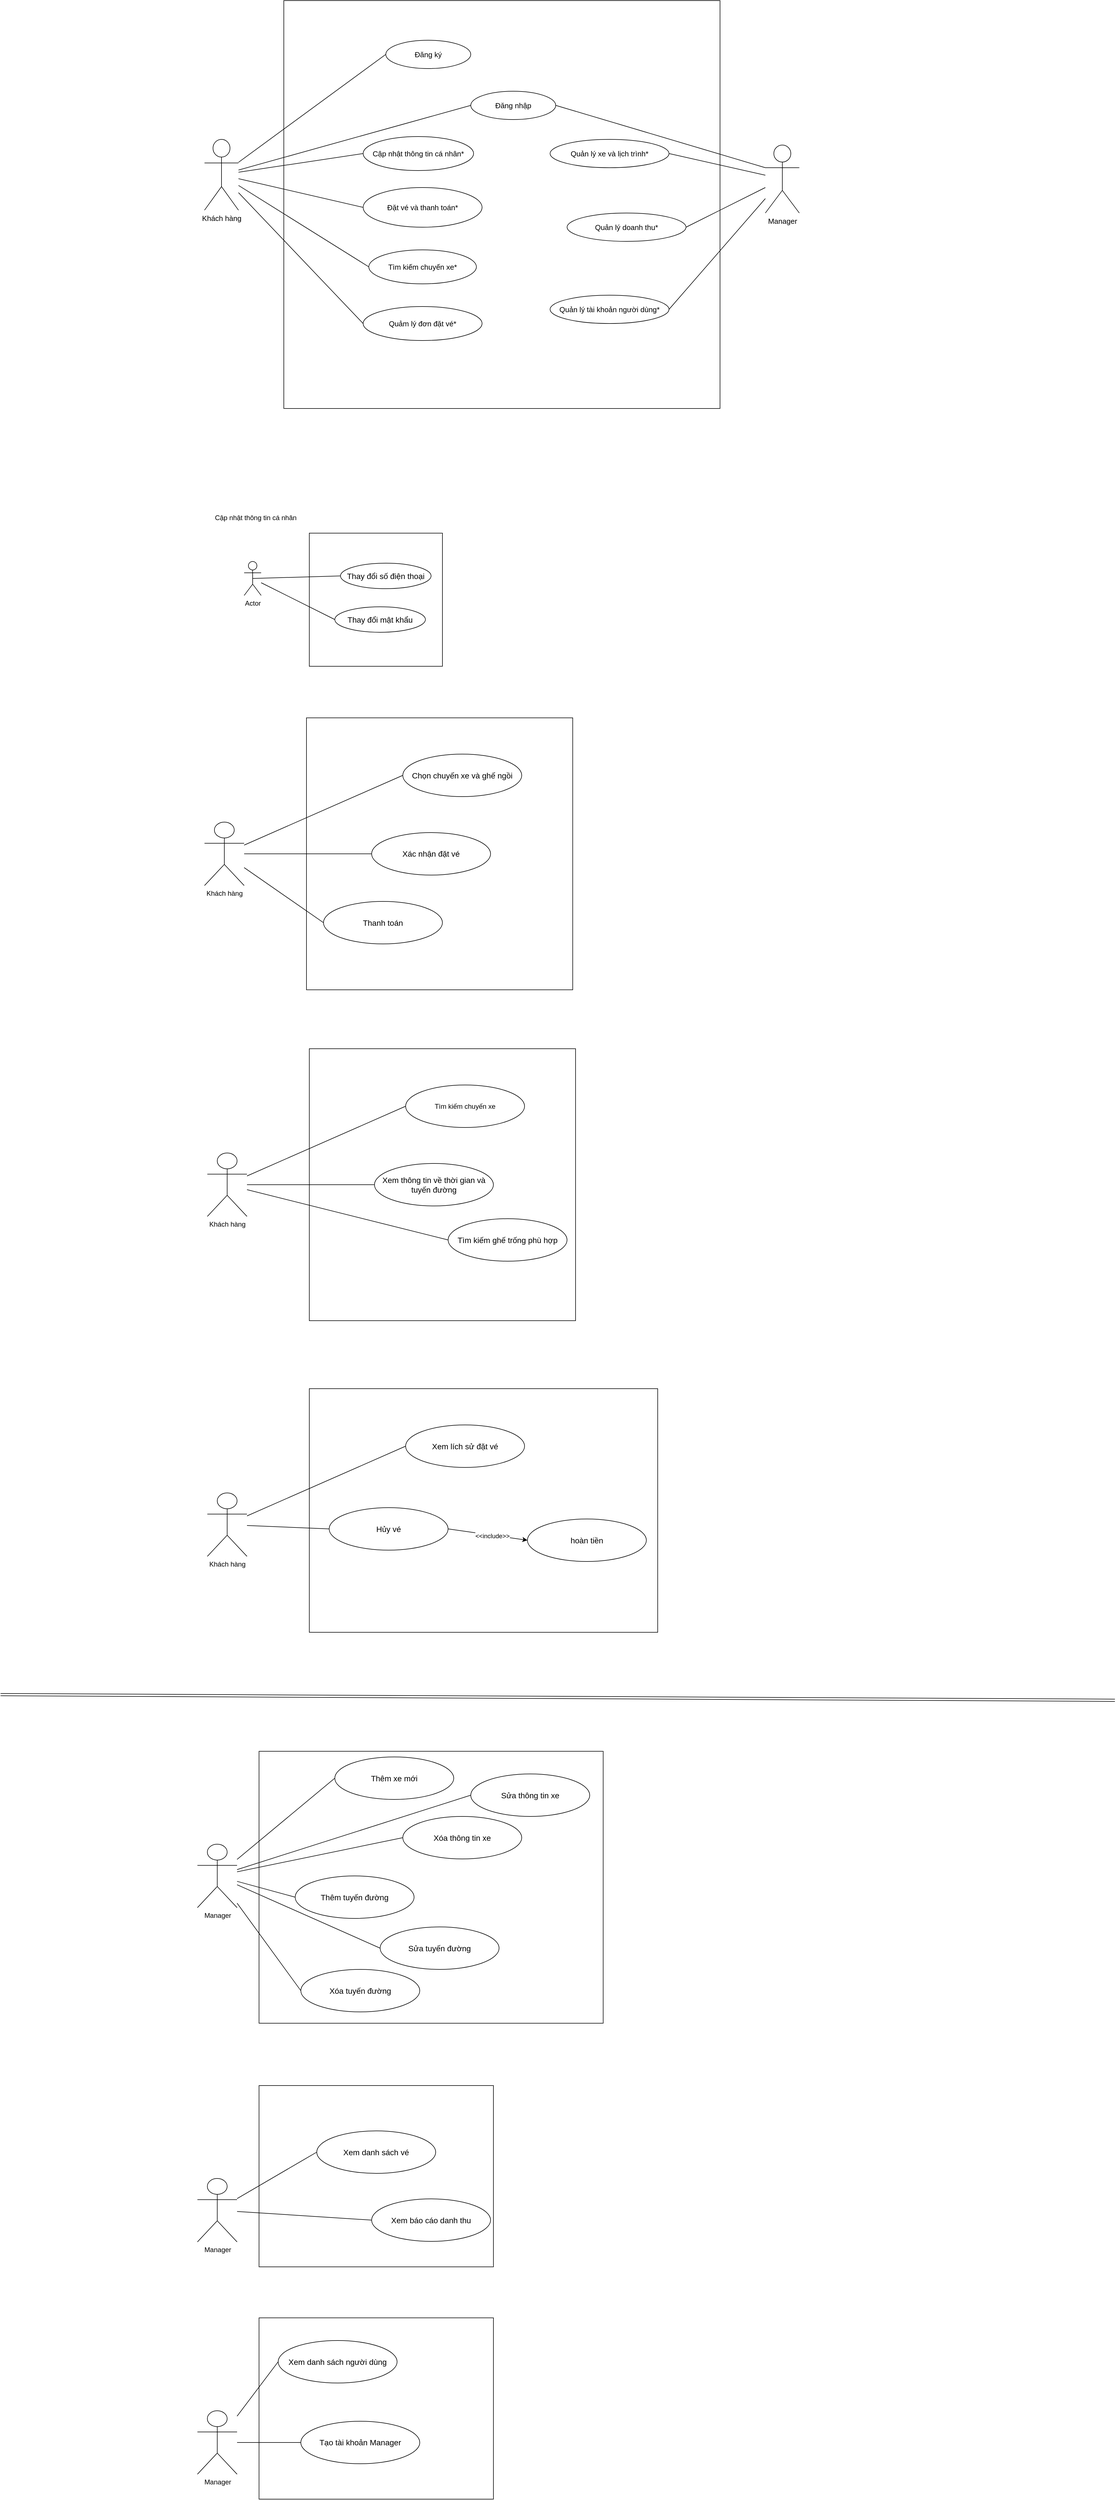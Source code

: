 <mxfile version="26.1.0">
  <diagram name="Trang-1" id="eQw4BYw5UpwCpBsreAdn">
    <mxGraphModel dx="1313" dy="663" grid="1" gridSize="10" guides="1" tooltips="1" connect="1" arrows="1" fold="1" page="1" pageScale="1" pageWidth="2339" pageHeight="3300" math="0" shadow="0">
      <root>
        <mxCell id="0" />
        <mxCell id="1" parent="0" />
        <mxCell id="Gce-sUd2AtawAeX2hsjM-67" value="" style="whiteSpace=wrap;html=1;aspect=fixed;" vertex="1" parent="1">
          <mxGeometry x="955" y="1620" width="235" height="235" as="geometry" />
        </mxCell>
        <mxCell id="Gce-sUd2AtawAeX2hsjM-66" value="" style="rounded=0;whiteSpace=wrap;html=1;" vertex="1" parent="1">
          <mxGeometry x="950" y="1946" width="470" height="480" as="geometry" />
        </mxCell>
        <mxCell id="uEizGW2Jhpf34SG__IlC-113" value="" style="rounded=0;whiteSpace=wrap;html=1;fontSize=13;" parent="1" vertex="1">
          <mxGeometry x="910" y="680" width="770" height="720" as="geometry" />
        </mxCell>
        <mxCell id="uEizGW2Jhpf34SG__IlC-19" value="&lt;div&gt;&lt;font&gt;Manager&lt;/font&gt;&lt;/div&gt;" style="shape=umlActor;verticalLabelPosition=bottom;verticalAlign=top;html=1;outlineConnect=0;fontSize=13;" parent="1" vertex="1">
          <mxGeometry x="1760" y="935" width="60" height="120" as="geometry" />
        </mxCell>
        <mxCell id="uEizGW2Jhpf34SG__IlC-20" value="&lt;font&gt;Quản lý xe và lịch trình*&lt;/font&gt;" style="ellipse;whiteSpace=wrap;html=1;fontSize=13;" parent="1" vertex="1">
          <mxGeometry x="1380" y="925" width="210" height="50" as="geometry" />
        </mxCell>
        <mxCell id="uEizGW2Jhpf34SG__IlC-22" value="&lt;font&gt;Quản lý doanh thu*&lt;/font&gt;" style="ellipse;whiteSpace=wrap;html=1;fontSize=13;" parent="1" vertex="1">
          <mxGeometry x="1410" y="1055" width="210" height="50" as="geometry" />
        </mxCell>
        <mxCell id="uEizGW2Jhpf34SG__IlC-23" value="&lt;font&gt;Quản lý tài khoản người dùng*&lt;/font&gt;" style="ellipse;whiteSpace=wrap;html=1;fontSize=13;" parent="1" vertex="1">
          <mxGeometry x="1380" y="1200" width="210" height="50" as="geometry" />
        </mxCell>
        <mxCell id="uEizGW2Jhpf34SG__IlC-27" value="&lt;font&gt;Quảm lý đơn đặt vé*&lt;/font&gt;" style="ellipse;whiteSpace=wrap;html=1;fontSize=13;" parent="1" vertex="1">
          <mxGeometry x="1050" y="1220" width="210" height="60" as="geometry" />
        </mxCell>
        <mxCell id="uEizGW2Jhpf34SG__IlC-60" value="&lt;span&gt;Đăng ký&lt;/span&gt;" style="ellipse;whiteSpace=wrap;html=1;fontSize=13;" parent="1" vertex="1">
          <mxGeometry x="1090" y="750" width="150" height="50" as="geometry" />
        </mxCell>
        <mxCell id="uEizGW2Jhpf34SG__IlC-62" value="&lt;span&gt;Cập nhật thông tin cá nhân*&lt;/span&gt;" style="ellipse;whiteSpace=wrap;html=1;fontSize=13;" parent="1" vertex="1">
          <mxGeometry x="1050" y="920" width="195" height="60" as="geometry" />
        </mxCell>
        <mxCell id="uEizGW2Jhpf34SG__IlC-63" value="&lt;span&gt;Tìm kiếm chuyến xe*&lt;/span&gt;" style="ellipse;whiteSpace=wrap;html=1;fontSize=13;" parent="1" vertex="1">
          <mxGeometry x="1060" y="1120" width="190" height="60" as="geometry" />
        </mxCell>
        <mxCell id="uEizGW2Jhpf34SG__IlC-65" value="&lt;font&gt;Đặt vé và thanh toán*&lt;/font&gt;" style="ellipse;whiteSpace=wrap;html=1;fontSize=13;" parent="1" vertex="1">
          <mxGeometry x="1050" y="1010" width="210" height="70" as="geometry" />
        </mxCell>
        <mxCell id="uEizGW2Jhpf34SG__IlC-79" value="" style="endArrow=none;html=1;rounded=0;entryX=0;entryY=0.5;entryDx=0;entryDy=0;fontSize=13;" parent="1" source="uEizGW2Jhpf34SG__IlC-31" target="uEizGW2Jhpf34SG__IlC-60" edge="1">
          <mxGeometry width="50" height="50" relative="1" as="geometry">
            <mxPoint x="630" y="750" as="sourcePoint" />
            <mxPoint x="680" y="700" as="targetPoint" />
          </mxGeometry>
        </mxCell>
        <mxCell id="uEizGW2Jhpf34SG__IlC-81" value="" style="endArrow=none;html=1;rounded=0;exitX=1;exitY=0.5;exitDx=0;exitDy=0;fontSize=13;" parent="1" source="uEizGW2Jhpf34SG__IlC-20" target="uEizGW2Jhpf34SG__IlC-19" edge="1">
          <mxGeometry width="50" height="50" relative="1" as="geometry">
            <mxPoint x="1830" y="1040" as="sourcePoint" />
            <mxPoint x="1880" y="990" as="targetPoint" />
          </mxGeometry>
        </mxCell>
        <mxCell id="uEizGW2Jhpf34SG__IlC-82" value="" style="endArrow=none;html=1;rounded=0;exitX=1;exitY=0.5;exitDx=0;exitDy=0;fontSize=13;" parent="1" source="uEizGW2Jhpf34SG__IlC-22" target="uEizGW2Jhpf34SG__IlC-19" edge="1">
          <mxGeometry width="50" height="50" relative="1" as="geometry">
            <mxPoint x="1940" y="1100" as="sourcePoint" />
            <mxPoint x="1990" y="1050" as="targetPoint" />
          </mxGeometry>
        </mxCell>
        <mxCell id="uEizGW2Jhpf34SG__IlC-83" value="" style="endArrow=none;html=1;rounded=0;exitX=1;exitY=0.5;exitDx=0;exitDy=0;fontSize=13;" parent="1" source="uEizGW2Jhpf34SG__IlC-23" target="uEizGW2Jhpf34SG__IlC-19" edge="1">
          <mxGeometry width="50" height="50" relative="1" as="geometry">
            <mxPoint x="1960" y="1270" as="sourcePoint" />
            <mxPoint x="2010" y="1220" as="targetPoint" />
          </mxGeometry>
        </mxCell>
        <mxCell id="uEizGW2Jhpf34SG__IlC-92" style="edgeStyle=orthogonalEdgeStyle;rounded=0;orthogonalLoop=1;jettySize=auto;html=1;exitX=0.5;exitY=1;exitDx=0;exitDy=0;fontSize=13;" parent="1" source="uEizGW2Jhpf34SG__IlC-27" target="uEizGW2Jhpf34SG__IlC-27" edge="1">
          <mxGeometry relative="1" as="geometry" />
        </mxCell>
        <mxCell id="uEizGW2Jhpf34SG__IlC-93" value="" style="endArrow=none;html=1;rounded=0;entryX=0;entryY=0.5;entryDx=0;entryDy=0;fontSize=13;" parent="1" source="uEizGW2Jhpf34SG__IlC-31" target="uEizGW2Jhpf34SG__IlC-65" edge="1">
          <mxGeometry width="50" height="50" relative="1" as="geometry">
            <mxPoint x="1290" y="1050" as="sourcePoint" />
            <mxPoint x="1340" y="1000" as="targetPoint" />
          </mxGeometry>
        </mxCell>
        <mxCell id="uEizGW2Jhpf34SG__IlC-98" value="" style="endArrow=none;html=1;rounded=0;entryX=0;entryY=0.5;entryDx=0;entryDy=0;fontSize=13;" parent="1" source="uEizGW2Jhpf34SG__IlC-31" target="uEizGW2Jhpf34SG__IlC-63" edge="1">
          <mxGeometry width="50" height="50" relative="1" as="geometry">
            <mxPoint x="580" y="1130" as="sourcePoint" />
            <mxPoint x="630" y="1080" as="targetPoint" />
          </mxGeometry>
        </mxCell>
        <mxCell id="uEizGW2Jhpf34SG__IlC-101" value="" style="endArrow=none;html=1;rounded=0;entryX=0;entryY=0.5;entryDx=0;entryDy=0;fontSize=13;" parent="1" source="uEizGW2Jhpf34SG__IlC-31" target="uEizGW2Jhpf34SG__IlC-62" edge="1">
          <mxGeometry width="50" height="50" relative="1" as="geometry">
            <mxPoint x="1680" y="1350" as="sourcePoint" />
            <mxPoint x="1740" y="1340" as="targetPoint" />
          </mxGeometry>
        </mxCell>
        <mxCell id="uEizGW2Jhpf34SG__IlC-117" style="edgeStyle=orthogonalEdgeStyle;rounded=0;orthogonalLoop=1;jettySize=auto;html=1;exitX=0.5;exitY=1;exitDx=0;exitDy=0;" parent="1" edge="1">
          <mxGeometry relative="1" as="geometry">
            <mxPoint x="1540" y="1430" as="sourcePoint" />
            <mxPoint x="1540" y="1430" as="targetPoint" />
          </mxGeometry>
        </mxCell>
        <mxCell id="uEizGW2Jhpf34SG__IlC-122" style="edgeStyle=orthogonalEdgeStyle;rounded=0;orthogonalLoop=1;jettySize=auto;html=1;exitX=0.5;exitY=1;exitDx=0;exitDy=0;fontSize=13;" parent="1" source="uEizGW2Jhpf34SG__IlC-65" target="uEizGW2Jhpf34SG__IlC-65" edge="1">
          <mxGeometry relative="1" as="geometry" />
        </mxCell>
        <mxCell id="uEizGW2Jhpf34SG__IlC-123" style="edgeStyle=orthogonalEdgeStyle;rounded=0;orthogonalLoop=1;jettySize=auto;html=1;exitX=0.5;exitY=1;exitDx=0;exitDy=0;fontSize=13;" parent="1" edge="1">
          <mxGeometry relative="1" as="geometry">
            <mxPoint x="1180" y="1290" as="sourcePoint" />
            <mxPoint x="1180" y="1290" as="targetPoint" />
          </mxGeometry>
        </mxCell>
        <mxCell id="uEizGW2Jhpf34SG__IlC-128" style="edgeStyle=orthogonalEdgeStyle;rounded=0;orthogonalLoop=1;jettySize=auto;html=1;exitX=0.5;exitY=1;exitDx=0;exitDy=0;fontSize=13;" parent="1" source="uEizGW2Jhpf34SG__IlC-60" target="uEizGW2Jhpf34SG__IlC-60" edge="1">
          <mxGeometry relative="1" as="geometry" />
        </mxCell>
        <mxCell id="uEizGW2Jhpf34SG__IlC-31" value="&lt;font&gt;Khách hàng&lt;/font&gt;" style="shape=umlActor;verticalLabelPosition=bottom;verticalAlign=top;html=1;outlineConnect=0;fontSize=13;" parent="1" vertex="1">
          <mxGeometry x="770" y="925" width="60" height="125" as="geometry" />
        </mxCell>
        <mxCell id="Gce-sUd2AtawAeX2hsjM-2" value="&lt;span&gt;Đăng nhập&lt;/span&gt;" style="ellipse;whiteSpace=wrap;html=1;fontSize=13;" vertex="1" parent="1">
          <mxGeometry x="1240" y="840" width="150" height="50" as="geometry" />
        </mxCell>
        <mxCell id="Gce-sUd2AtawAeX2hsjM-7" value="Actor" style="shape=umlActor;verticalLabelPosition=bottom;verticalAlign=top;html=1;outlineConnect=0;" vertex="1" parent="1">
          <mxGeometry x="840" y="1670" width="30" height="60" as="geometry" />
        </mxCell>
        <mxCell id="Gce-sUd2AtawAeX2hsjM-8" value="&lt;span style=&quot;font-size: 14px;&quot;&gt;Thay đổi mật khẩu&lt;/span&gt;" style="ellipse;whiteSpace=wrap;html=1;" vertex="1" parent="1">
          <mxGeometry x="1000" y="1750" width="160" height="45" as="geometry" />
        </mxCell>
        <mxCell id="Gce-sUd2AtawAeX2hsjM-11" value="Cập nhật thông tin cá nhân" style="text;html=1;align=center;verticalAlign=middle;resizable=0;points=[];autosize=1;strokeColor=none;fillColor=none;" vertex="1" parent="1">
          <mxGeometry x="775" y="1578" width="170" height="30" as="geometry" />
        </mxCell>
        <mxCell id="Gce-sUd2AtawAeX2hsjM-12" value="&lt;span style=&quot;font-size: 14px;&quot;&gt;Thay đổi số điện thoại&lt;/span&gt;" style="ellipse;whiteSpace=wrap;html=1;" vertex="1" parent="1">
          <mxGeometry x="1010" y="1673" width="160" height="45" as="geometry" />
        </mxCell>
        <mxCell id="Gce-sUd2AtawAeX2hsjM-21" value="Khách hàng" style="shape=umlActor;verticalLabelPosition=bottom;verticalAlign=top;html=1;outlineConnect=0;" vertex="1" parent="1">
          <mxGeometry x="770" y="2130" width="70" height="112" as="geometry" />
        </mxCell>
        <mxCell id="Gce-sUd2AtawAeX2hsjM-48" value="" style="endArrow=none;html=1;rounded=0;entryX=0;entryY=0.5;entryDx=0;entryDy=0;fontSize=13;" edge="1" parent="1" source="uEizGW2Jhpf34SG__IlC-31" target="Gce-sUd2AtawAeX2hsjM-2">
          <mxGeometry width="50" height="50" relative="1" as="geometry">
            <mxPoint x="1260" y="860" as="sourcePoint" />
            <mxPoint x="1310" y="810" as="targetPoint" />
          </mxGeometry>
        </mxCell>
        <mxCell id="Gce-sUd2AtawAeX2hsjM-49" value="" style="endArrow=none;html=1;rounded=0;exitX=1;exitY=0.5;exitDx=0;exitDy=0;entryX=0;entryY=0.333;entryDx=0;entryDy=0;entryPerimeter=0;fontSize=13;" edge="1" parent="1" source="Gce-sUd2AtawAeX2hsjM-2" target="uEizGW2Jhpf34SG__IlC-19">
          <mxGeometry width="50" height="50" relative="1" as="geometry">
            <mxPoint x="1490" y="930" as="sourcePoint" />
            <mxPoint x="1540" y="880" as="targetPoint" />
          </mxGeometry>
        </mxCell>
        <mxCell id="Gce-sUd2AtawAeX2hsjM-54" value="" style="endArrow=none;html=1;rounded=0;entryX=0;entryY=0.5;entryDx=0;entryDy=0;fontSize=13;" edge="1" parent="1" source="uEizGW2Jhpf34SG__IlC-31" target="uEizGW2Jhpf34SG__IlC-27">
          <mxGeometry width="50" height="50" relative="1" as="geometry">
            <mxPoint x="1340" y="1030" as="sourcePoint" />
            <mxPoint x="1390" y="980" as="targetPoint" />
          </mxGeometry>
        </mxCell>
        <mxCell id="Gce-sUd2AtawAeX2hsjM-57" value="&lt;span style=&quot;font-size: 14px;&quot;&gt;Chọn chuyến xe và ghế ngồi&lt;/span&gt;" style="ellipse;whiteSpace=wrap;html=1;" vertex="1" parent="1">
          <mxGeometry x="1120" y="2010" width="210" height="75" as="geometry" />
        </mxCell>
        <mxCell id="Gce-sUd2AtawAeX2hsjM-58" value="&lt;span style=&quot;font-size: 14px;&quot;&gt;Thanh toán&lt;/span&gt;" style="ellipse;whiteSpace=wrap;html=1;" vertex="1" parent="1">
          <mxGeometry x="980" y="2270" width="210" height="75" as="geometry" />
        </mxCell>
        <mxCell id="Gce-sUd2AtawAeX2hsjM-59" value="&lt;span style=&quot;font-size: 14px;&quot;&gt;Xác nhận đặt vé&lt;/span&gt;" style="ellipse;whiteSpace=wrap;html=1;" vertex="1" parent="1">
          <mxGeometry x="1065" y="2148.5" width="210" height="75" as="geometry" />
        </mxCell>
        <mxCell id="Gce-sUd2AtawAeX2hsjM-60" value="" style="endArrow=none;html=1;rounded=0;entryX=0;entryY=0.5;entryDx=0;entryDy=0;" edge="1" parent="1" source="Gce-sUd2AtawAeX2hsjM-21" target="Gce-sUd2AtawAeX2hsjM-57">
          <mxGeometry width="50" height="50" relative="1" as="geometry">
            <mxPoint x="1340" y="2170" as="sourcePoint" />
            <mxPoint x="1390" y="2120" as="targetPoint" />
          </mxGeometry>
        </mxCell>
        <mxCell id="Gce-sUd2AtawAeX2hsjM-61" value="" style="endArrow=none;html=1;rounded=0;entryX=0;entryY=0.5;entryDx=0;entryDy=0;" edge="1" parent="1" source="Gce-sUd2AtawAeX2hsjM-21" target="Gce-sUd2AtawAeX2hsjM-59">
          <mxGeometry width="50" height="50" relative="1" as="geometry">
            <mxPoint x="970" y="2140.005" as="sourcePoint" />
            <mxPoint x="1520" y="2103.78" as="targetPoint" />
          </mxGeometry>
        </mxCell>
        <mxCell id="Gce-sUd2AtawAeX2hsjM-65" value="" style="endArrow=none;html=1;rounded=0;entryX=0;entryY=0.5;entryDx=0;entryDy=0;" edge="1" parent="1" source="Gce-sUd2AtawAeX2hsjM-21" target="Gce-sUd2AtawAeX2hsjM-58">
          <mxGeometry width="50" height="50" relative="1" as="geometry">
            <mxPoint x="1340" y="2170" as="sourcePoint" />
            <mxPoint x="1390" y="2120" as="targetPoint" />
          </mxGeometry>
        </mxCell>
        <mxCell id="Gce-sUd2AtawAeX2hsjM-68" value="" style="endArrow=none;html=1;rounded=0;exitX=0.5;exitY=0.5;exitDx=0;exitDy=0;exitPerimeter=0;entryX=0;entryY=0.5;entryDx=0;entryDy=0;" edge="1" parent="1" source="Gce-sUd2AtawAeX2hsjM-7" target="Gce-sUd2AtawAeX2hsjM-12">
          <mxGeometry width="50" height="50" relative="1" as="geometry">
            <mxPoint x="1090" y="1710" as="sourcePoint" />
            <mxPoint x="1140" y="1660" as="targetPoint" />
          </mxGeometry>
        </mxCell>
        <mxCell id="Gce-sUd2AtawAeX2hsjM-69" value="" style="endArrow=none;html=1;rounded=0;entryX=0;entryY=0.5;entryDx=0;entryDy=0;" edge="1" parent="1" source="Gce-sUd2AtawAeX2hsjM-7" target="Gce-sUd2AtawAeX2hsjM-8">
          <mxGeometry width="50" height="50" relative="1" as="geometry">
            <mxPoint x="1090" y="1710" as="sourcePoint" />
            <mxPoint x="1140" y="1660" as="targetPoint" />
          </mxGeometry>
        </mxCell>
        <mxCell id="Gce-sUd2AtawAeX2hsjM-70" value="" style="rounded=0;whiteSpace=wrap;html=1;" vertex="1" parent="1">
          <mxGeometry x="955" y="2530" width="470" height="480" as="geometry" />
        </mxCell>
        <mxCell id="Gce-sUd2AtawAeX2hsjM-71" value="Khách hàng" style="shape=umlActor;verticalLabelPosition=bottom;verticalAlign=top;html=1;outlineConnect=0;" vertex="1" parent="1">
          <mxGeometry x="775" y="2714" width="70" height="112" as="geometry" />
        </mxCell>
        <mxCell id="Gce-sUd2AtawAeX2hsjM-72" value="Tìm kiếm chuyến xe" style="ellipse;whiteSpace=wrap;html=1;" vertex="1" parent="1">
          <mxGeometry x="1125" y="2594" width="210" height="75" as="geometry" />
        </mxCell>
        <mxCell id="Gce-sUd2AtawAeX2hsjM-73" value="&lt;span style=&quot;font-size: 14px;&quot;&gt;Tìm kiếm ghế trống phù hợp&lt;/span&gt;" style="ellipse;whiteSpace=wrap;html=1;" vertex="1" parent="1">
          <mxGeometry x="1200" y="2830" width="210" height="75" as="geometry" />
        </mxCell>
        <mxCell id="Gce-sUd2AtawAeX2hsjM-74" value="&lt;span style=&quot;font-size: 14px;&quot;&gt;Xem thông tin về thời gian và tuyến đường&lt;/span&gt;" style="ellipse;whiteSpace=wrap;html=1;" vertex="1" parent="1">
          <mxGeometry x="1070" y="2732.5" width="210" height="75" as="geometry" />
        </mxCell>
        <mxCell id="Gce-sUd2AtawAeX2hsjM-75" value="" style="endArrow=none;html=1;rounded=0;entryX=0;entryY=0.5;entryDx=0;entryDy=0;" edge="1" parent="1" source="Gce-sUd2AtawAeX2hsjM-71" target="Gce-sUd2AtawAeX2hsjM-72">
          <mxGeometry width="50" height="50" relative="1" as="geometry">
            <mxPoint x="1345" y="2754" as="sourcePoint" />
            <mxPoint x="1395" y="2704" as="targetPoint" />
          </mxGeometry>
        </mxCell>
        <mxCell id="Gce-sUd2AtawAeX2hsjM-76" value="" style="endArrow=none;html=1;rounded=0;entryX=0;entryY=0.5;entryDx=0;entryDy=0;" edge="1" parent="1" source="Gce-sUd2AtawAeX2hsjM-71" target="Gce-sUd2AtawAeX2hsjM-74">
          <mxGeometry width="50" height="50" relative="1" as="geometry">
            <mxPoint x="975" y="2724.005" as="sourcePoint" />
            <mxPoint x="1525" y="2687.78" as="targetPoint" />
          </mxGeometry>
        </mxCell>
        <mxCell id="Gce-sUd2AtawAeX2hsjM-77" value="" style="endArrow=none;html=1;rounded=0;entryX=0;entryY=0.5;entryDx=0;entryDy=0;" edge="1" parent="1" source="Gce-sUd2AtawAeX2hsjM-71" target="Gce-sUd2AtawAeX2hsjM-73">
          <mxGeometry width="50" height="50" relative="1" as="geometry">
            <mxPoint x="1345" y="2754" as="sourcePoint" />
            <mxPoint x="1395" y="2704" as="targetPoint" />
          </mxGeometry>
        </mxCell>
        <mxCell id="Gce-sUd2AtawAeX2hsjM-78" value="" style="rounded=0;whiteSpace=wrap;html=1;" vertex="1" parent="1">
          <mxGeometry x="955" y="3130" width="615" height="430" as="geometry" />
        </mxCell>
        <mxCell id="Gce-sUd2AtawAeX2hsjM-79" value="Khách hàng" style="shape=umlActor;verticalLabelPosition=bottom;verticalAlign=top;html=1;outlineConnect=0;" vertex="1" parent="1">
          <mxGeometry x="775" y="3314" width="70" height="112" as="geometry" />
        </mxCell>
        <mxCell id="Gce-sUd2AtawAeX2hsjM-80" value="&lt;span style=&quot;font-size: 14px;&quot;&gt;Xem lích sử đặt vé&lt;/span&gt;" style="ellipse;whiteSpace=wrap;html=1;" vertex="1" parent="1">
          <mxGeometry x="1125" y="3194" width="210" height="75" as="geometry" />
        </mxCell>
        <mxCell id="Gce-sUd2AtawAeX2hsjM-81" value="&lt;span style=&quot;font-size: 14px;&quot;&gt;hoàn tiền&lt;/span&gt;" style="ellipse;whiteSpace=wrap;html=1;" vertex="1" parent="1">
          <mxGeometry x="1340" y="3360" width="210" height="75" as="geometry" />
        </mxCell>
        <mxCell id="Gce-sUd2AtawAeX2hsjM-82" value="&lt;span style=&quot;font-size: 14px;&quot;&gt;Hủy vé&lt;/span&gt;" style="ellipse;whiteSpace=wrap;html=1;" vertex="1" parent="1">
          <mxGeometry x="990" y="3340" width="210" height="75" as="geometry" />
        </mxCell>
        <mxCell id="Gce-sUd2AtawAeX2hsjM-83" value="" style="endArrow=none;html=1;rounded=0;entryX=0;entryY=0.5;entryDx=0;entryDy=0;" edge="1" parent="1" source="Gce-sUd2AtawAeX2hsjM-79" target="Gce-sUd2AtawAeX2hsjM-80">
          <mxGeometry width="50" height="50" relative="1" as="geometry">
            <mxPoint x="1345" y="3354" as="sourcePoint" />
            <mxPoint x="1395" y="3304" as="targetPoint" />
          </mxGeometry>
        </mxCell>
        <mxCell id="Gce-sUd2AtawAeX2hsjM-84" value="" style="endArrow=none;html=1;rounded=0;entryX=0;entryY=0.5;entryDx=0;entryDy=0;" edge="1" parent="1" source="Gce-sUd2AtawAeX2hsjM-79" target="Gce-sUd2AtawAeX2hsjM-82">
          <mxGeometry width="50" height="50" relative="1" as="geometry">
            <mxPoint x="975" y="3324.005" as="sourcePoint" />
            <mxPoint x="1525" y="3287.78" as="targetPoint" />
          </mxGeometry>
        </mxCell>
        <mxCell id="Gce-sUd2AtawAeX2hsjM-89" value="" style="endArrow=classic;html=1;rounded=0;exitX=1;exitY=0.5;exitDx=0;exitDy=0;entryX=0;entryY=0.5;entryDx=0;entryDy=0;" edge="1" parent="1" source="Gce-sUd2AtawAeX2hsjM-82" target="Gce-sUd2AtawAeX2hsjM-81">
          <mxGeometry width="50" height="50" relative="1" as="geometry">
            <mxPoint x="1310" y="3240" as="sourcePoint" />
            <mxPoint x="1360" y="3190" as="targetPoint" />
          </mxGeometry>
        </mxCell>
        <mxCell id="Gce-sUd2AtawAeX2hsjM-90" value="&amp;lt;&amp;lt;include&amp;gt;&amp;gt;" style="edgeLabel;html=1;align=center;verticalAlign=middle;resizable=0;points=[];" vertex="1" connectable="0" parent="Gce-sUd2AtawAeX2hsjM-89">
          <mxGeometry x="0.057" y="-11" relative="1" as="geometry">
            <mxPoint x="6" y="-9" as="offset" />
          </mxGeometry>
        </mxCell>
        <mxCell id="Gce-sUd2AtawAeX2hsjM-91" value="" style="rounded=0;whiteSpace=wrap;html=1;" vertex="1" parent="1">
          <mxGeometry x="866.25" y="3770" width="607.5" height="480" as="geometry" />
        </mxCell>
        <mxCell id="Gce-sUd2AtawAeX2hsjM-92" value="Manager" style="shape=umlActor;verticalLabelPosition=bottom;verticalAlign=top;html=1;outlineConnect=0;" vertex="1" parent="1">
          <mxGeometry x="757.5" y="3934" width="70" height="112" as="geometry" />
        </mxCell>
        <mxCell id="Gce-sUd2AtawAeX2hsjM-93" value="&lt;span style=&quot;font-size: 14px;&quot;&gt;Thêm xe mới&lt;/span&gt;" style="ellipse;whiteSpace=wrap;html=1;" vertex="1" parent="1">
          <mxGeometry x="1000" y="3780" width="210" height="75" as="geometry" />
        </mxCell>
        <mxCell id="Gce-sUd2AtawAeX2hsjM-95" value="&lt;span style=&quot;font-size: 14px;&quot;&gt;Thêm tuyến đường&lt;/span&gt;" style="ellipse;whiteSpace=wrap;html=1;" vertex="1" parent="1">
          <mxGeometry x="930" y="3990" width="210" height="75" as="geometry" />
        </mxCell>
        <mxCell id="Gce-sUd2AtawAeX2hsjM-96" value="" style="endArrow=none;html=1;rounded=0;entryX=0;entryY=0.5;entryDx=0;entryDy=0;" edge="1" parent="1" source="Gce-sUd2AtawAeX2hsjM-92" target="Gce-sUd2AtawAeX2hsjM-93">
          <mxGeometry width="50" height="50" relative="1" as="geometry">
            <mxPoint x="1327.5" y="3974" as="sourcePoint" />
            <mxPoint x="1377.5" y="3924" as="targetPoint" />
          </mxGeometry>
        </mxCell>
        <mxCell id="Gce-sUd2AtawAeX2hsjM-97" value="" style="endArrow=none;html=1;rounded=0;entryX=0;entryY=0.5;entryDx=0;entryDy=0;" edge="1" parent="1" source="Gce-sUd2AtawAeX2hsjM-92" target="Gce-sUd2AtawAeX2hsjM-95">
          <mxGeometry width="50" height="50" relative="1" as="geometry">
            <mxPoint x="957.5" y="3944.005" as="sourcePoint" />
            <mxPoint x="1507.5" y="3907.78" as="targetPoint" />
          </mxGeometry>
        </mxCell>
        <mxCell id="Gce-sUd2AtawAeX2hsjM-100" value="" style="shape=link;html=1;rounded=0;" edge="1" parent="1">
          <mxGeometry width="100" relative="1" as="geometry">
            <mxPoint x="410" y="3670" as="sourcePoint" />
            <mxPoint x="2377.111" y="3680" as="targetPoint" />
          </mxGeometry>
        </mxCell>
        <mxCell id="Gce-sUd2AtawAeX2hsjM-101" value="&lt;span style=&quot;font-size: 14px;&quot;&gt;Sửa thông tin xe&lt;/span&gt;" style="ellipse;whiteSpace=wrap;html=1;" vertex="1" parent="1">
          <mxGeometry x="1240" y="3810" width="210" height="75" as="geometry" />
        </mxCell>
        <mxCell id="Gce-sUd2AtawAeX2hsjM-102" value="&lt;span style=&quot;font-size: 14px;&quot;&gt;Xóa thông tin xe&lt;/span&gt;" style="ellipse;whiteSpace=wrap;html=1;" vertex="1" parent="1">
          <mxGeometry x="1120" y="3885" width="210" height="75" as="geometry" />
        </mxCell>
        <mxCell id="Gce-sUd2AtawAeX2hsjM-103" value="" style="endArrow=none;html=1;rounded=0;entryX=0;entryY=0.5;entryDx=0;entryDy=0;" edge="1" parent="1" source="Gce-sUd2AtawAeX2hsjM-92" target="Gce-sUd2AtawAeX2hsjM-101">
          <mxGeometry width="50" height="50" relative="1" as="geometry">
            <mxPoint x="1190" y="3990" as="sourcePoint" />
            <mxPoint x="1240" y="3940" as="targetPoint" />
          </mxGeometry>
        </mxCell>
        <mxCell id="Gce-sUd2AtawAeX2hsjM-104" value="" style="endArrow=none;html=1;rounded=0;entryX=0;entryY=0.5;entryDx=0;entryDy=0;" edge="1" parent="1" source="Gce-sUd2AtawAeX2hsjM-92" target="Gce-sUd2AtawAeX2hsjM-102">
          <mxGeometry width="50" height="50" relative="1" as="geometry">
            <mxPoint x="1190" y="3990" as="sourcePoint" />
            <mxPoint x="1240" y="3940" as="targetPoint" />
          </mxGeometry>
        </mxCell>
        <mxCell id="Gce-sUd2AtawAeX2hsjM-105" value="&lt;span style=&quot;font-size: 14px;&quot;&gt;Sửa tuyến đường&lt;/span&gt;" style="ellipse;whiteSpace=wrap;html=1;" vertex="1" parent="1">
          <mxGeometry x="1080" y="4080" width="210" height="75" as="geometry" />
        </mxCell>
        <mxCell id="Gce-sUd2AtawAeX2hsjM-106" value="&lt;span style=&quot;font-size: 14px;&quot;&gt;Xóa tuyến đường&lt;/span&gt;" style="ellipse;whiteSpace=wrap;html=1;" vertex="1" parent="1">
          <mxGeometry x="940" y="4155" width="210" height="75" as="geometry" />
        </mxCell>
        <mxCell id="Gce-sUd2AtawAeX2hsjM-107" value="" style="endArrow=none;html=1;rounded=0;entryX=0;entryY=0.5;entryDx=0;entryDy=0;" edge="1" parent="1" source="Gce-sUd2AtawAeX2hsjM-92" target="Gce-sUd2AtawAeX2hsjM-105">
          <mxGeometry width="50" height="50" relative="1" as="geometry">
            <mxPoint x="1340" y="4100" as="sourcePoint" />
            <mxPoint x="1390" y="4050" as="targetPoint" />
          </mxGeometry>
        </mxCell>
        <mxCell id="Gce-sUd2AtawAeX2hsjM-108" value="" style="endArrow=none;html=1;rounded=0;entryX=0;entryY=0.5;entryDx=0;entryDy=0;" edge="1" parent="1" source="Gce-sUd2AtawAeX2hsjM-92" target="Gce-sUd2AtawAeX2hsjM-106">
          <mxGeometry width="50" height="50" relative="1" as="geometry">
            <mxPoint x="1340" y="4100" as="sourcePoint" />
            <mxPoint x="1390" y="4050" as="targetPoint" />
          </mxGeometry>
        </mxCell>
        <mxCell id="Gce-sUd2AtawAeX2hsjM-109" value="" style="rounded=0;whiteSpace=wrap;html=1;" vertex="1" parent="1">
          <mxGeometry x="866.25" y="4360" width="413.75" height="320" as="geometry" />
        </mxCell>
        <mxCell id="Gce-sUd2AtawAeX2hsjM-110" value="Manager" style="shape=umlActor;verticalLabelPosition=bottom;verticalAlign=top;html=1;outlineConnect=0;" vertex="1" parent="1">
          <mxGeometry x="757.5" y="4524" width="70" height="112" as="geometry" />
        </mxCell>
        <mxCell id="Gce-sUd2AtawAeX2hsjM-111" value="&lt;span style=&quot;font-size: 14px;&quot;&gt;Xem danh sách vé&lt;/span&gt;" style="ellipse;whiteSpace=wrap;html=1;" vertex="1" parent="1">
          <mxGeometry x="968.13" y="4440" width="210" height="75" as="geometry" />
        </mxCell>
        <mxCell id="Gce-sUd2AtawAeX2hsjM-112" value="&lt;span style=&quot;font-size: 14px;&quot;&gt;Xem báo cáo danh thu&lt;/span&gt;" style="ellipse;whiteSpace=wrap;html=1;" vertex="1" parent="1">
          <mxGeometry x="1065" y="4560" width="210" height="75" as="geometry" />
        </mxCell>
        <mxCell id="Gce-sUd2AtawAeX2hsjM-113" value="" style="endArrow=none;html=1;rounded=0;entryX=0;entryY=0.5;entryDx=0;entryDy=0;" edge="1" parent="1" source="Gce-sUd2AtawAeX2hsjM-110" target="Gce-sUd2AtawAeX2hsjM-111">
          <mxGeometry width="50" height="50" relative="1" as="geometry">
            <mxPoint x="1327.5" y="4564" as="sourcePoint" />
            <mxPoint x="1377.5" y="4514" as="targetPoint" />
          </mxGeometry>
        </mxCell>
        <mxCell id="Gce-sUd2AtawAeX2hsjM-114" value="" style="endArrow=none;html=1;rounded=0;entryX=0;entryY=0.5;entryDx=0;entryDy=0;" edge="1" parent="1" source="Gce-sUd2AtawAeX2hsjM-110" target="Gce-sUd2AtawAeX2hsjM-112">
          <mxGeometry width="50" height="50" relative="1" as="geometry">
            <mxPoint x="957.5" y="4534.005" as="sourcePoint" />
            <mxPoint x="1507.5" y="4497.78" as="targetPoint" />
          </mxGeometry>
        </mxCell>
        <mxCell id="Gce-sUd2AtawAeX2hsjM-124" value="" style="rounded=0;whiteSpace=wrap;html=1;" vertex="1" parent="1">
          <mxGeometry x="866.25" y="4770" width="413.75" height="320" as="geometry" />
        </mxCell>
        <mxCell id="Gce-sUd2AtawAeX2hsjM-125" value="Manager" style="shape=umlActor;verticalLabelPosition=bottom;verticalAlign=top;html=1;outlineConnect=0;" vertex="1" parent="1">
          <mxGeometry x="757.5" y="4934" width="70" height="112" as="geometry" />
        </mxCell>
        <mxCell id="Gce-sUd2AtawAeX2hsjM-126" value="&lt;span style=&quot;font-size: 14px;&quot;&gt;Xem danh sách người dùng&lt;/span&gt;" style="ellipse;whiteSpace=wrap;html=1;" vertex="1" parent="1">
          <mxGeometry x="900" y="4810" width="210" height="75" as="geometry" />
        </mxCell>
        <mxCell id="Gce-sUd2AtawAeX2hsjM-127" value="&lt;span style=&quot;font-size: 14px;&quot;&gt;Tạo tài khoản Manager&lt;/span&gt;" style="ellipse;whiteSpace=wrap;html=1;" vertex="1" parent="1">
          <mxGeometry x="940" y="4952.5" width="210" height="75" as="geometry" />
        </mxCell>
        <mxCell id="Gce-sUd2AtawAeX2hsjM-128" value="" style="endArrow=none;html=1;rounded=0;entryX=0;entryY=0.5;entryDx=0;entryDy=0;" edge="1" parent="1" source="Gce-sUd2AtawAeX2hsjM-125" target="Gce-sUd2AtawAeX2hsjM-126">
          <mxGeometry width="50" height="50" relative="1" as="geometry">
            <mxPoint x="1327.5" y="4974" as="sourcePoint" />
            <mxPoint x="1377.5" y="4924" as="targetPoint" />
          </mxGeometry>
        </mxCell>
        <mxCell id="Gce-sUd2AtawAeX2hsjM-129" value="" style="endArrow=none;html=1;rounded=0;entryX=0;entryY=0.5;entryDx=0;entryDy=0;" edge="1" parent="1" source="Gce-sUd2AtawAeX2hsjM-125" target="Gce-sUd2AtawAeX2hsjM-127">
          <mxGeometry width="50" height="50" relative="1" as="geometry">
            <mxPoint x="957.5" y="4944.005" as="sourcePoint" />
            <mxPoint x="1507.5" y="4907.78" as="targetPoint" />
          </mxGeometry>
        </mxCell>
      </root>
    </mxGraphModel>
  </diagram>
</mxfile>
